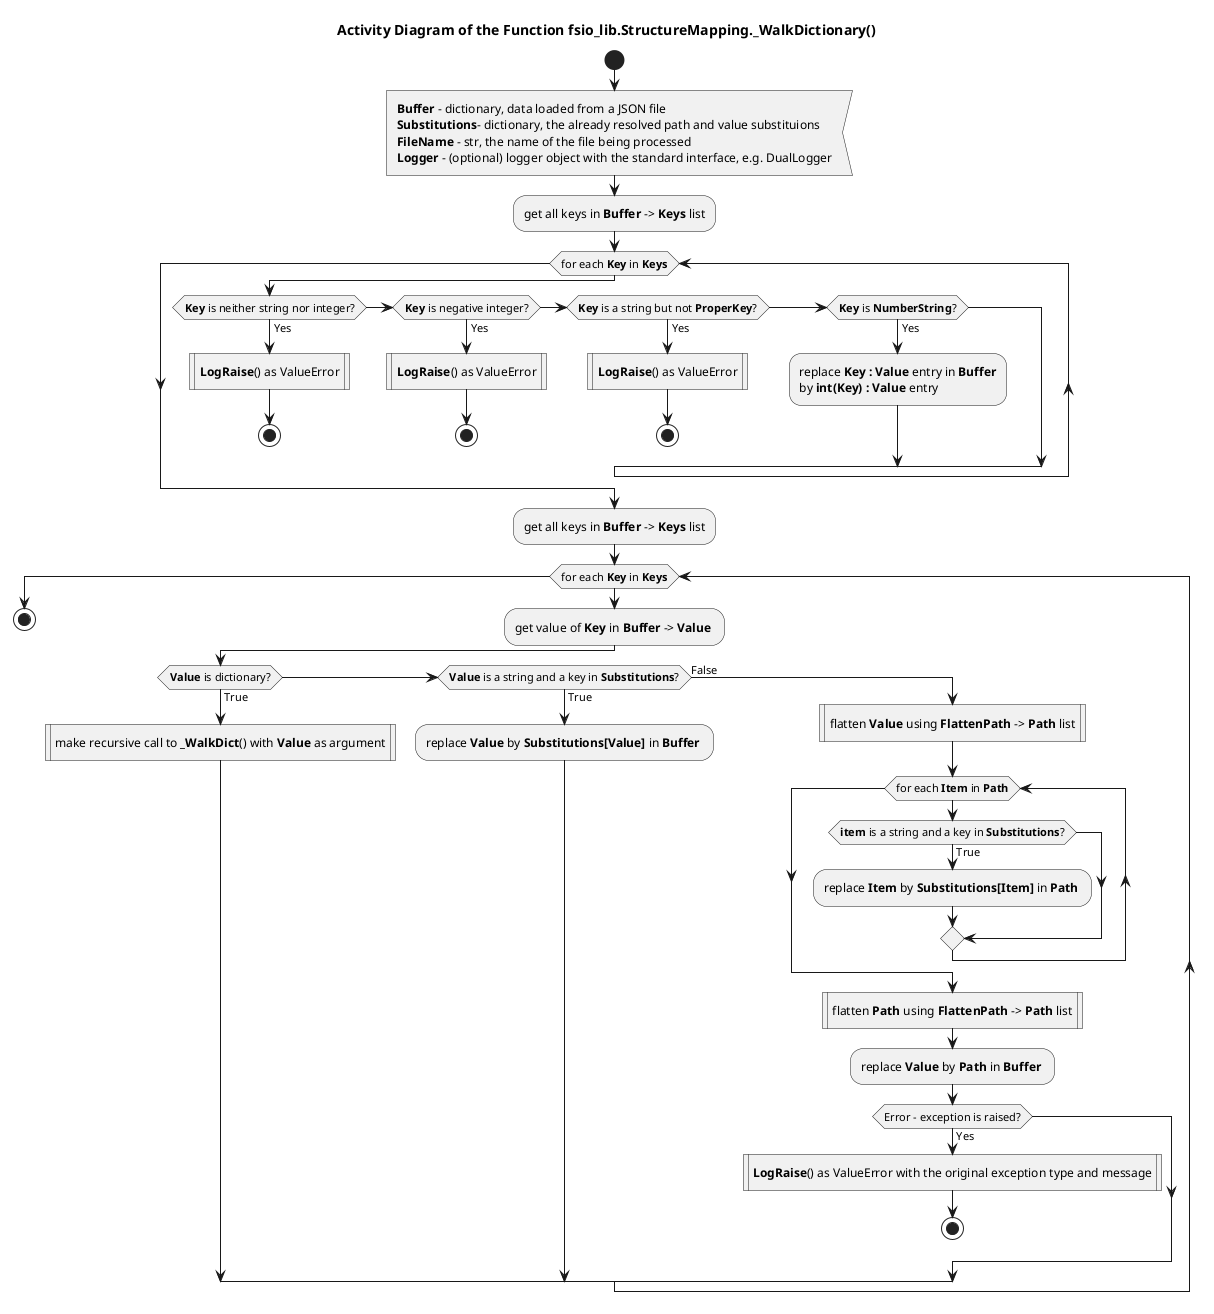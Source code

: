@startuml structure_mapping_walkdict

title Activity Diagram of the Function fsio_lib.StructureMapping._WalkDictionary()

start

:<b>Buffer</b> - dictionary, data loaded from a JSON file
<b>Substitutions</b>- dictionary, the already resolved path and value substituions
<b>FileName</b> - str, the name of the file being processed
<b>Logger</b> - (optional) logger object with the standard interface, e.g. DualLogger<

:get all keys in <b>Buffer</b> -> <b>Keys</b> list;

while (for each <b>Key</b> in <b>Keys</b>)
    if (<b>Key</b> is neither string nor integer?) then (Yes)
        :<b>LogRaise</b>() as ValueError|
        
        stop
    elseif (<b>Key</b> is negative integer?) then (Yes)
        :<b>LogRaise</b>() as ValueError|
        
        stop
    elseif (<b>Key</b> is a string but not <b>ProperKey</b>?) then (Yes)
        :<b>LogRaise</b>() as ValueError|
        
        stop
    elseif (<b>Key</b> is <b>NumberString</b>?) then (Yes)
        :replace <b>Key : Value</b> entry in <b>Buffer</b>\nby <b>int(Key) : Value</b> entry;
    endif
end while

:get all keys in <b>Buffer</b> -> <b>Keys</b> list;

while (for each <b>Key</b> in <b>Keys</b>)
    :get value of <b>Key</b> in <b>Buffer</b> -> <b>Value</b> ;
    
    if (<b>Value</b> is dictionary?) then (True)
        :make recursive call to <b>_WalkDict</b>() with <b>Value</b> as argument|
    elseif (<b>Value</b> is a string and a key in <b>Substitutions</b>?) then (True)
        :replace <b>Value</b> by <b>Substitutions[Value]</b> in <b>Buffer</b> ;
    else (False)
        :flatten <b>Value</b> using <b>FlattenPath</b> -> <b>Path</b> list|
        
        while (for each <b>Item</b> in <b>Path</b>)
            if (<b>item</b> is a string and a key in <b>Substitutions</b>?) then (True)
                :replace <b>Item</b> by <b>Substitutions[Item]</b> in <b>Path</b> ;
            endif
        end while
        
        :flatten <b>Path</b> using <b>FlattenPath</b> -> <b>Path</b> list|
        
        :replace <b>Value</b> by <b>Path</b> in <b>Buffer</b> ;
        if (Error - exception is raised?) then (Yes)
            :<b>LogRaise</b>() as ValueError with the original exception type and message|
            
            stop
        endif
    endif
end while

stop

@enduml